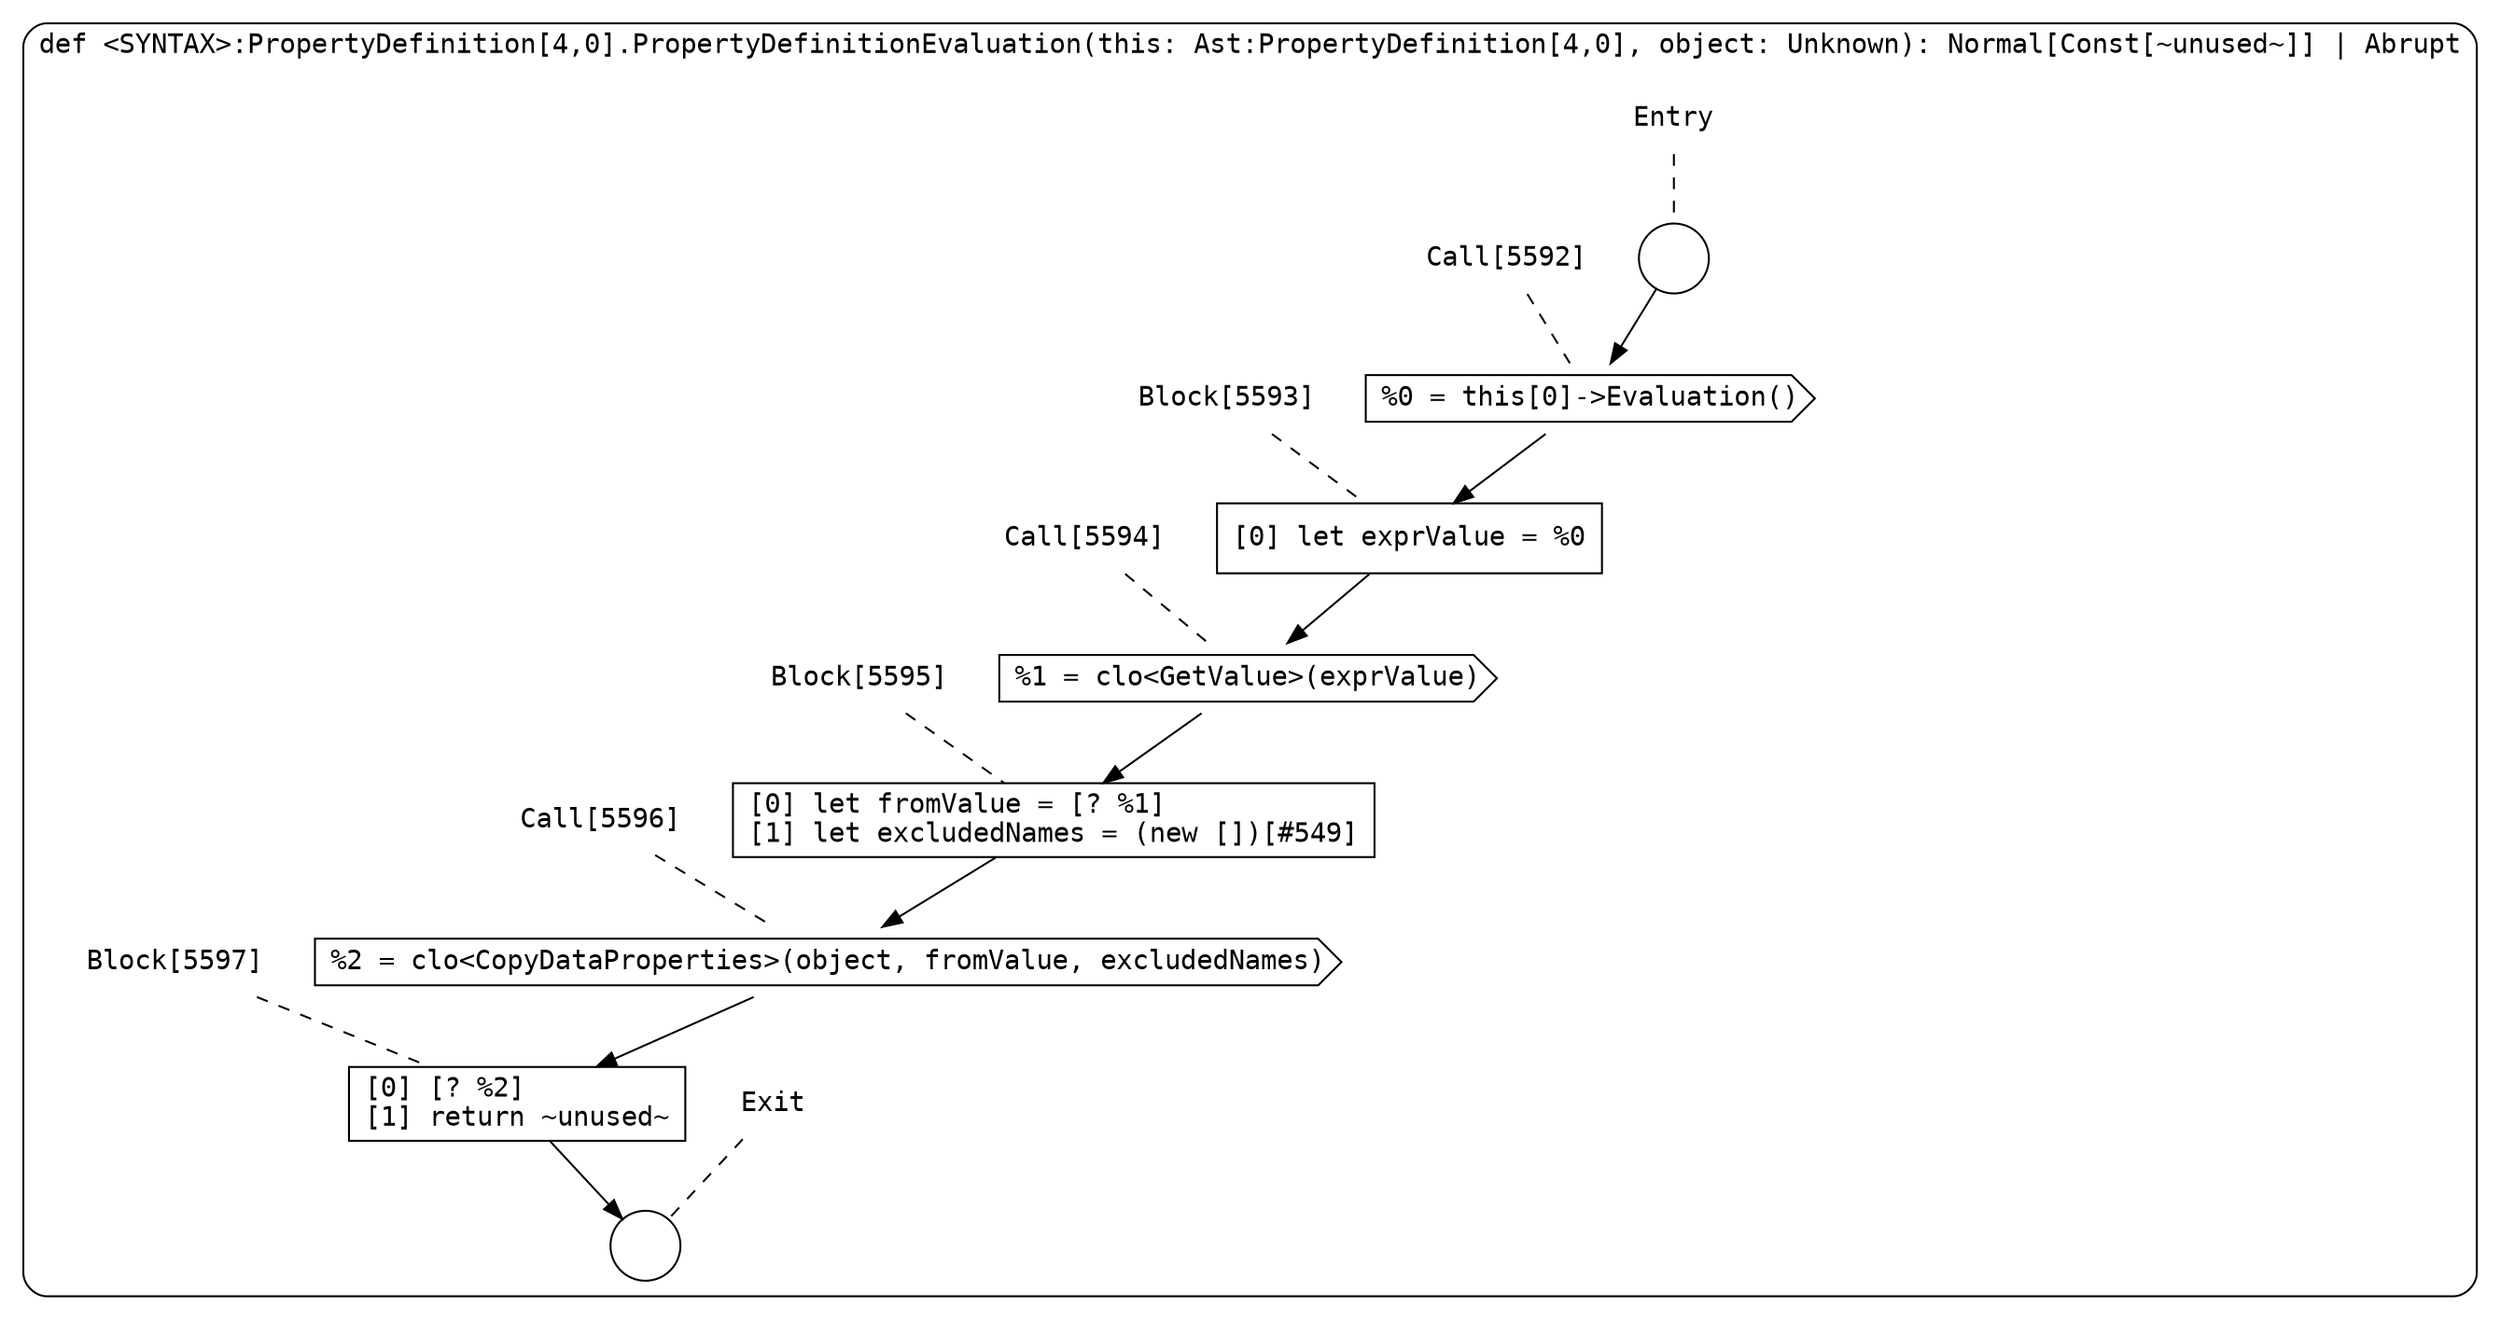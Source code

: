 digraph {
  graph [fontname = "Consolas"]
  node [fontname = "Consolas"]
  edge [fontname = "Consolas"]
  subgraph cluster1233 {
    label = "def <SYNTAX>:PropertyDefinition[4,0].PropertyDefinitionEvaluation(this: Ast:PropertyDefinition[4,0], object: Unknown): Normal[Const[~unused~]] | Abrupt"
    style = rounded
    cluster1233_entry_name [shape=none, label=<<font color="black">Entry</font>>]
    cluster1233_entry_name -> cluster1233_entry [arrowhead=none, color="black", style=dashed]
    cluster1233_entry [shape=circle label=" " color="black" fillcolor="white" style=filled]
    cluster1233_entry -> node5592 [color="black"]
    cluster1233_exit_name [shape=none, label=<<font color="black">Exit</font>>]
    cluster1233_exit_name -> cluster1233_exit [arrowhead=none, color="black", style=dashed]
    cluster1233_exit [shape=circle label=" " color="black" fillcolor="white" style=filled]
    node5592_name [shape=none, label=<<font color="black">Call[5592]</font>>]
    node5592_name -> node5592 [arrowhead=none, color="black", style=dashed]
    node5592 [shape=cds, label=<<font color="black">%0 = this[0]-&gt;Evaluation()</font>> color="black" fillcolor="white", style=filled]
    node5592 -> node5593 [color="black"]
    node5593_name [shape=none, label=<<font color="black">Block[5593]</font>>]
    node5593_name -> node5593 [arrowhead=none, color="black", style=dashed]
    node5593 [shape=box, label=<<font color="black">[0] let exprValue = %0<BR ALIGN="LEFT"/></font>> color="black" fillcolor="white", style=filled]
    node5593 -> node5594 [color="black"]
    node5594_name [shape=none, label=<<font color="black">Call[5594]</font>>]
    node5594_name -> node5594 [arrowhead=none, color="black", style=dashed]
    node5594 [shape=cds, label=<<font color="black">%1 = clo&lt;GetValue&gt;(exprValue)</font>> color="black" fillcolor="white", style=filled]
    node5594 -> node5595 [color="black"]
    node5595_name [shape=none, label=<<font color="black">Block[5595]</font>>]
    node5595_name -> node5595 [arrowhead=none, color="black", style=dashed]
    node5595 [shape=box, label=<<font color="black">[0] let fromValue = [? %1]<BR ALIGN="LEFT"/>[1] let excludedNames = (new [])[#549]<BR ALIGN="LEFT"/></font>> color="black" fillcolor="white", style=filled]
    node5595 -> node5596 [color="black"]
    node5596_name [shape=none, label=<<font color="black">Call[5596]</font>>]
    node5596_name -> node5596 [arrowhead=none, color="black", style=dashed]
    node5596 [shape=cds, label=<<font color="black">%2 = clo&lt;CopyDataProperties&gt;(object, fromValue, excludedNames)</font>> color="black" fillcolor="white", style=filled]
    node5596 -> node5597 [color="black"]
    node5597_name [shape=none, label=<<font color="black">Block[5597]</font>>]
    node5597_name -> node5597 [arrowhead=none, color="black", style=dashed]
    node5597 [shape=box, label=<<font color="black">[0] [? %2]<BR ALIGN="LEFT"/>[1] return ~unused~<BR ALIGN="LEFT"/></font>> color="black" fillcolor="white", style=filled]
    node5597 -> cluster1233_exit [color="black"]
  }
}